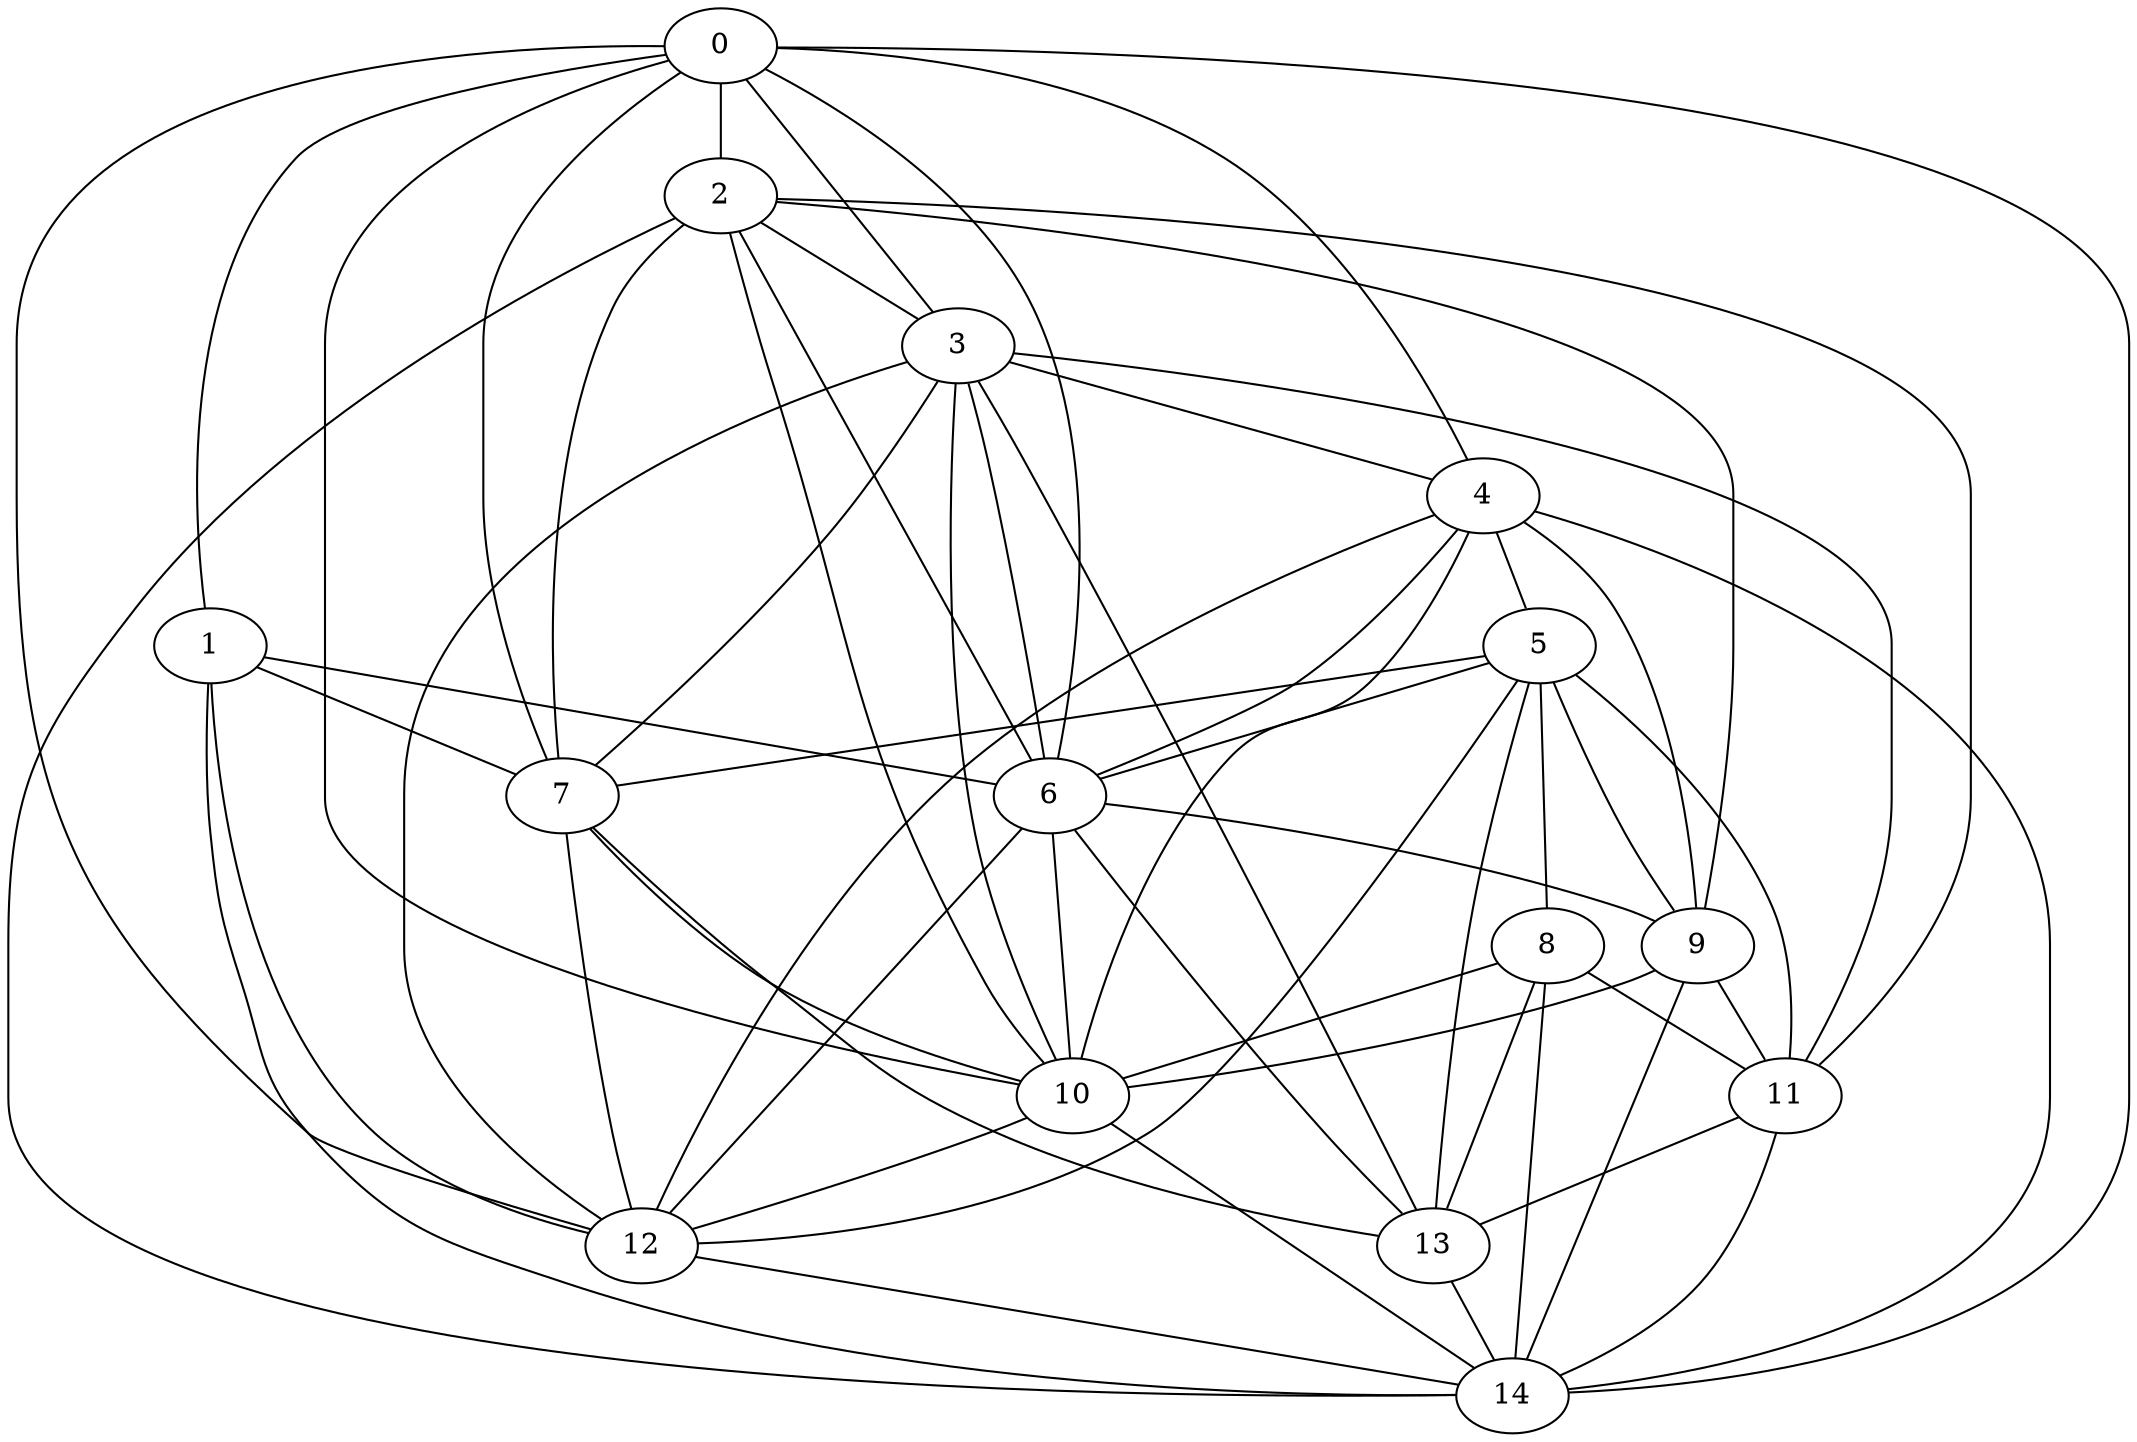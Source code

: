 graph {
    0 [ label = "0" ]
    1 [ label = "1" ]
    2 [ label = "2" ]
    3 [ label = "3" ]
    4 [ label = "4" ]
    5 [ label = "5" ]
    6 [ label = "6" ]
    7 [ label = "7" ]
    8 [ label = "8" ]
    9 [ label = "9" ]
    10 [ label = "10" ]
    11 [ label = "11" ]
    12 [ label = "12" ]
    13 [ label = "13" ]
    14 [ label = "14" ]
    0 -- 10 [ ]
    0 -- 3 [ ]
    0 -- 12 [ ]
    0 -- 4 [ ]
    0 -- 14 [ ]
    0 -- 1 [ ]
    0 -- 2 [ ]
    0 -- 6 [ ]
    0 -- 7 [ ]
    1 -- 14 [ ]
    1 -- 12 [ ]
    1 -- 6 [ ]
    1 -- 7 [ ]
    2 -- 10 [ ]
    2 -- 6 [ ]
    2 -- 9 [ ]
    2 -- 11 [ ]
    2 -- 3 [ ]
    2 -- 14 [ ]
    2 -- 7 [ ]
    3 -- 13 [ ]
    3 -- 11 [ ]
    3 -- 4 [ ]
    3 -- 7 [ ]
    3 -- 12 [ ]
    3 -- 6 [ ]
    3 -- 10 [ ]
    4 -- 14 [ ]
    4 -- 9 [ ]
    4 -- 10 [ ]
    4 -- 6 [ ]
    4 -- 12 [ ]
    4 -- 5 [ ]
    5 -- 7 [ ]
    5 -- 11 [ ]
    5 -- 13 [ ]
    5 -- 12 [ ]
    5 -- 8 [ ]
    5 -- 9 [ ]
    5 -- 6 [ ]
    6 -- 10 [ ]
    6 -- 13 [ ]
    6 -- 9 [ ]
    6 -- 12 [ ]
    7 -- 10 [ ]
    7 -- 12 [ ]
    7 -- 13 [ ]
    8 -- 10 [ ]
    8 -- 14 [ ]
    8 -- 13 [ ]
    8 -- 11 [ ]
    9 -- 10 [ ]
    9 -- 14 [ ]
    9 -- 11 [ ]
    10 -- 14 [ ]
    10 -- 12 [ ]
    11 -- 14 [ ]
    11 -- 13 [ ]
    12 -- 14 [ ]
    13 -- 14 [ ]
}

